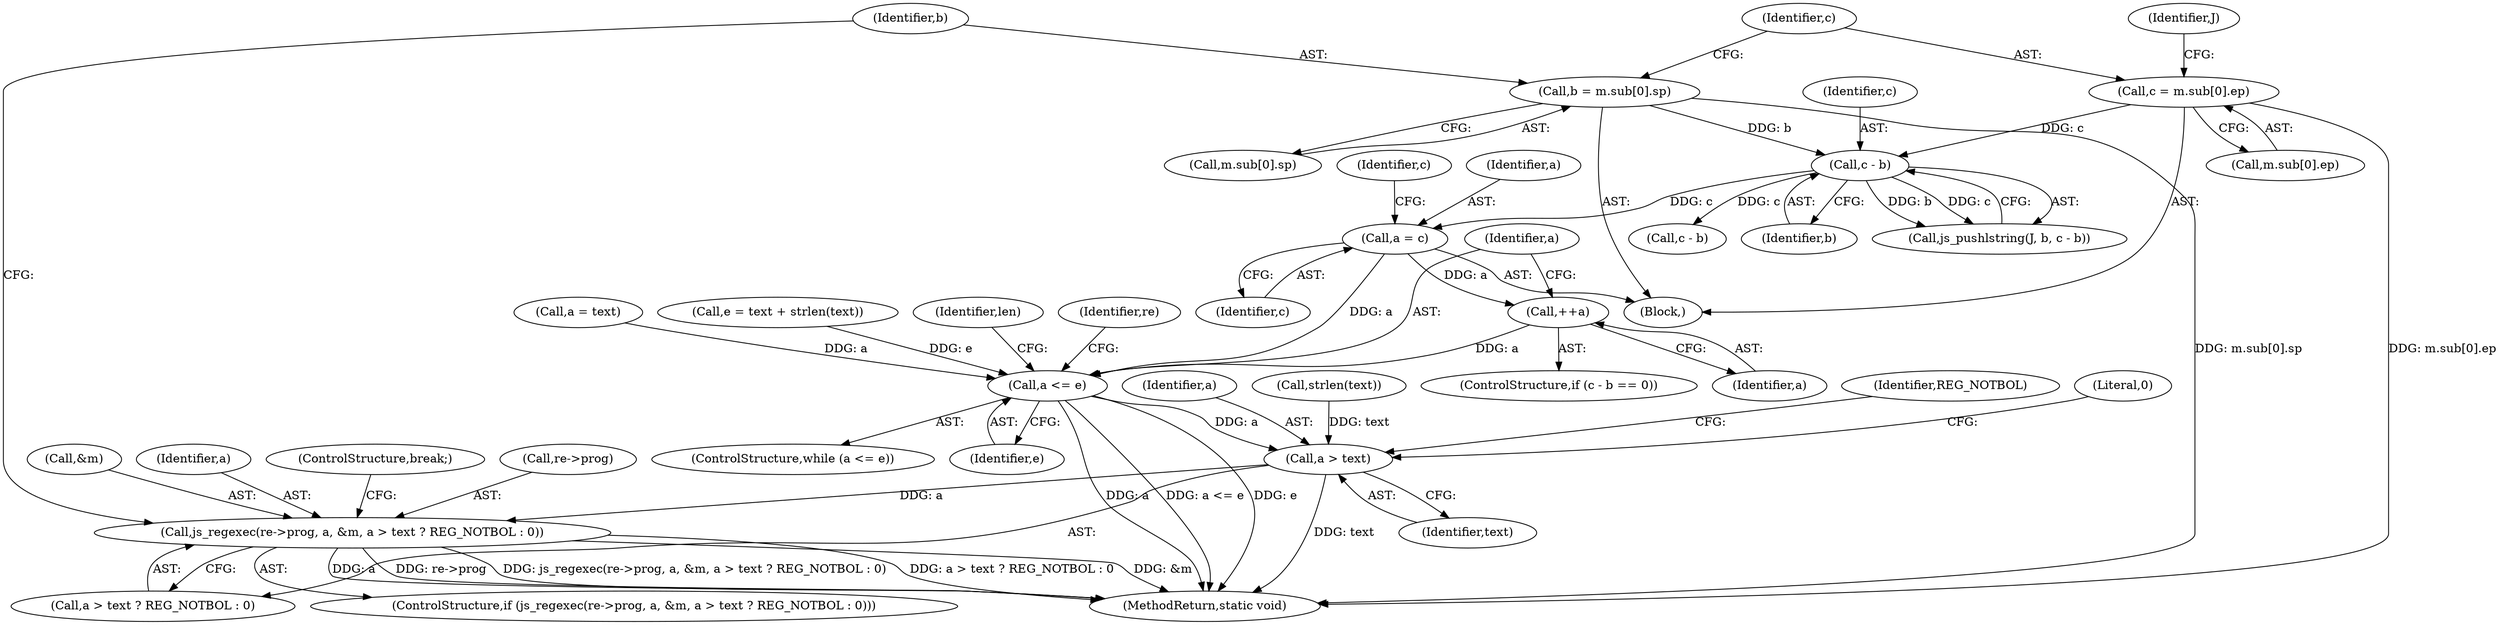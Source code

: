 digraph "0_mujs_00d4606c3baf813b7b1c176823b2729bf51002a2_1@pointer" {
"1000227" [label="(Call,a = c)"];
"1000218" [label="(Call,c - b)"];
"1000206" [label="(Call,c = m.sub[0].ep)"];
"1000197" [label="(Call,b = m.sub[0].sp)"];
"1000178" [label="(Call,a <= e)"];
"1000191" [label="(Call,a > text)"];
"1000183" [label="(Call,js_regexec(re->prog, a, &m, a > text ? REG_NOTBOL : 0))"];
"1000236" [label="(Call,++a)"];
"1000183" [label="(Call,js_regexec(re->prog, a, &m, a > text ? REG_NOTBOL : 0))"];
"1000182" [label="(ControlStructure,if (js_regexec(re->prog, a, &m, a > text ? REG_NOTBOL : 0)))"];
"1000179" [label="(Identifier,a)"];
"1000168" [label="(Call,a = text)"];
"1000233" [label="(Identifier,c)"];
"1000237" [label="(Identifier,a)"];
"1000219" [label="(Identifier,c)"];
"1000175" [label="(Call,strlen(text))"];
"1000191" [label="(Call,a > text)"];
"1000198" [label="(Identifier,b)"];
"1000194" [label="(Identifier,REG_NOTBOL)"];
"1000171" [label="(Call,e = text + strlen(text))"];
"1000220" [label="(Identifier,b)"];
"1000190" [label="(Call,a > text ? REG_NOTBOL : 0)"];
"1000195" [label="(Literal,0)"];
"1000181" [label="(Block,)"];
"1000188" [label="(Call,&m)"];
"1000206" [label="(Call,c = m.sub[0].ep)"];
"1000187" [label="(Identifier,a)"];
"1000240" [label="(Identifier,len)"];
"1000196" [label="(ControlStructure,break;)"];
"1000230" [label="(ControlStructure,if (c - b == 0))"];
"1000185" [label="(Identifier,re)"];
"1000177" [label="(ControlStructure,while (a <= e))"];
"1000192" [label="(Identifier,a)"];
"1000229" [label="(Identifier,c)"];
"1000218" [label="(Call,c - b)"];
"1000228" [label="(Identifier,a)"];
"1000180" [label="(Identifier,e)"];
"1000215" [label="(Call,js_pushlstring(J, b, c - b))"];
"1000178" [label="(Call,a <= e)"];
"1000248" [label="(MethodReturn,static void)"];
"1000236" [label="(Call,++a)"];
"1000197" [label="(Call,b = m.sub[0].sp)"];
"1000208" [label="(Call,m.sub[0].ep)"];
"1000232" [label="(Call,c - b)"];
"1000207" [label="(Identifier,c)"];
"1000227" [label="(Call,a = c)"];
"1000199" [label="(Call,m.sub[0].sp)"];
"1000193" [label="(Identifier,text)"];
"1000216" [label="(Identifier,J)"];
"1000184" [label="(Call,re->prog)"];
"1000227" -> "1000181"  [label="AST: "];
"1000227" -> "1000229"  [label="CFG: "];
"1000228" -> "1000227"  [label="AST: "];
"1000229" -> "1000227"  [label="AST: "];
"1000233" -> "1000227"  [label="CFG: "];
"1000227" -> "1000178"  [label="DDG: a"];
"1000218" -> "1000227"  [label="DDG: c"];
"1000227" -> "1000236"  [label="DDG: a"];
"1000218" -> "1000215"  [label="AST: "];
"1000218" -> "1000220"  [label="CFG: "];
"1000219" -> "1000218"  [label="AST: "];
"1000220" -> "1000218"  [label="AST: "];
"1000215" -> "1000218"  [label="CFG: "];
"1000218" -> "1000215"  [label="DDG: b"];
"1000218" -> "1000215"  [label="DDG: c"];
"1000206" -> "1000218"  [label="DDG: c"];
"1000197" -> "1000218"  [label="DDG: b"];
"1000218" -> "1000232"  [label="DDG: c"];
"1000206" -> "1000181"  [label="AST: "];
"1000206" -> "1000208"  [label="CFG: "];
"1000207" -> "1000206"  [label="AST: "];
"1000208" -> "1000206"  [label="AST: "];
"1000216" -> "1000206"  [label="CFG: "];
"1000206" -> "1000248"  [label="DDG: m.sub[0].ep"];
"1000197" -> "1000181"  [label="AST: "];
"1000197" -> "1000199"  [label="CFG: "];
"1000198" -> "1000197"  [label="AST: "];
"1000199" -> "1000197"  [label="AST: "];
"1000207" -> "1000197"  [label="CFG: "];
"1000197" -> "1000248"  [label="DDG: m.sub[0].sp"];
"1000178" -> "1000177"  [label="AST: "];
"1000178" -> "1000180"  [label="CFG: "];
"1000179" -> "1000178"  [label="AST: "];
"1000180" -> "1000178"  [label="AST: "];
"1000185" -> "1000178"  [label="CFG: "];
"1000240" -> "1000178"  [label="CFG: "];
"1000178" -> "1000248"  [label="DDG: a"];
"1000178" -> "1000248"  [label="DDG: a <= e"];
"1000178" -> "1000248"  [label="DDG: e"];
"1000236" -> "1000178"  [label="DDG: a"];
"1000168" -> "1000178"  [label="DDG: a"];
"1000171" -> "1000178"  [label="DDG: e"];
"1000178" -> "1000191"  [label="DDG: a"];
"1000191" -> "1000190"  [label="AST: "];
"1000191" -> "1000193"  [label="CFG: "];
"1000192" -> "1000191"  [label="AST: "];
"1000193" -> "1000191"  [label="AST: "];
"1000194" -> "1000191"  [label="CFG: "];
"1000195" -> "1000191"  [label="CFG: "];
"1000191" -> "1000248"  [label="DDG: text"];
"1000191" -> "1000183"  [label="DDG: a"];
"1000175" -> "1000191"  [label="DDG: text"];
"1000183" -> "1000182"  [label="AST: "];
"1000183" -> "1000190"  [label="CFG: "];
"1000184" -> "1000183"  [label="AST: "];
"1000187" -> "1000183"  [label="AST: "];
"1000188" -> "1000183"  [label="AST: "];
"1000190" -> "1000183"  [label="AST: "];
"1000196" -> "1000183"  [label="CFG: "];
"1000198" -> "1000183"  [label="CFG: "];
"1000183" -> "1000248"  [label="DDG: a > text ? REG_NOTBOL : 0"];
"1000183" -> "1000248"  [label="DDG: &m"];
"1000183" -> "1000248"  [label="DDG: a"];
"1000183" -> "1000248"  [label="DDG: re->prog"];
"1000183" -> "1000248"  [label="DDG: js_regexec(re->prog, a, &m, a > text ? REG_NOTBOL : 0)"];
"1000236" -> "1000230"  [label="AST: "];
"1000236" -> "1000237"  [label="CFG: "];
"1000237" -> "1000236"  [label="AST: "];
"1000179" -> "1000236"  [label="CFG: "];
}
